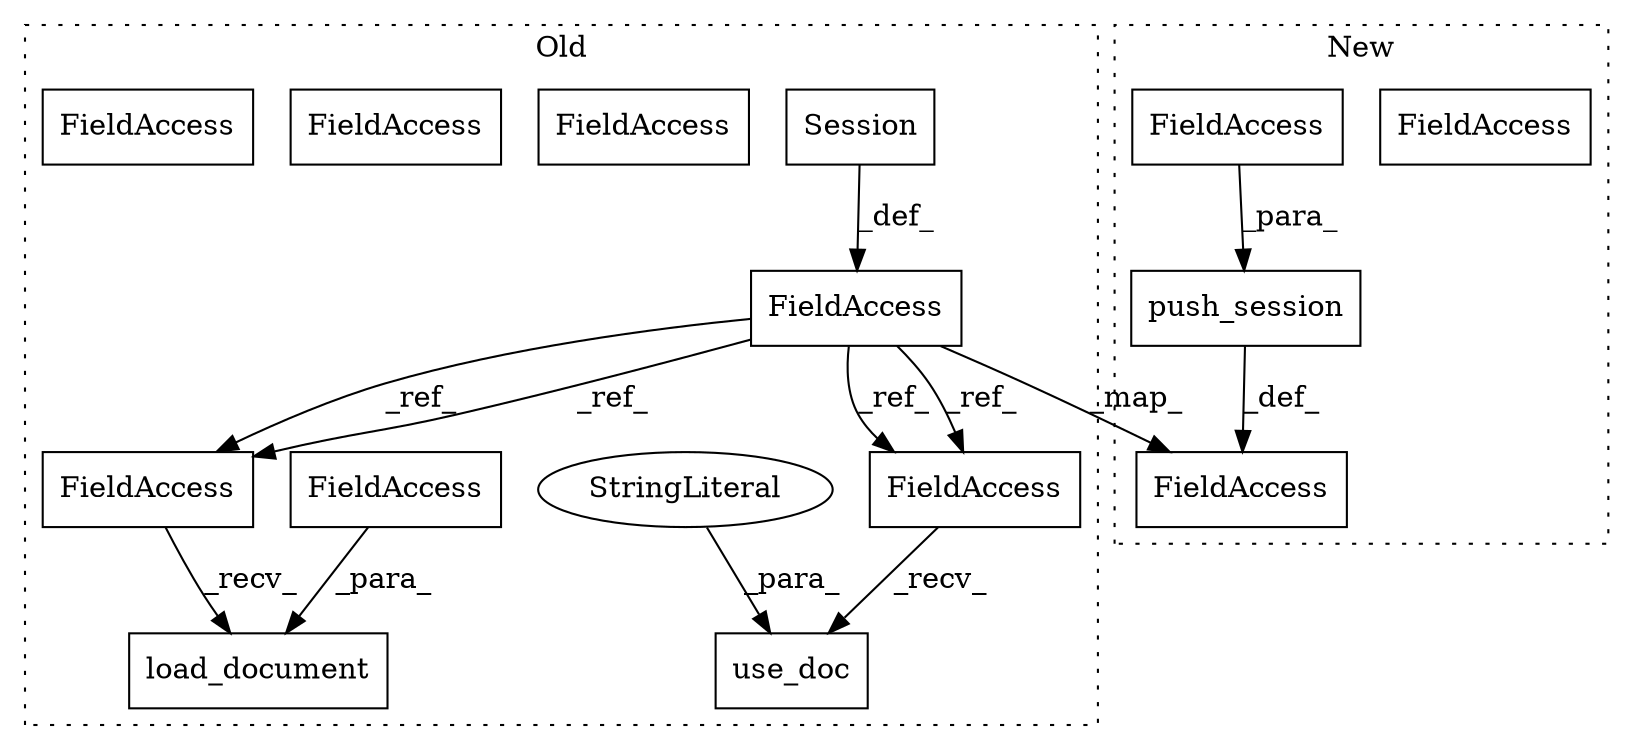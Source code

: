digraph G {
subgraph cluster0 {
1 [label="Session" a="32" s="822" l="9" shape="box"];
3 [label="use_doc" a="32" s="845,869" l="8,1" shape="box"];
4 [label="StringLiteral" a="45" s="853" l="16" shape="ellipse"];
5 [label="load_document" a="32" s="884,906" l="14,1" shape="box"];
6 [label="FieldAccess" a="22" s="898" l="8" shape="box"];
7 [label="FieldAccess" a="22" s="876" l="7" shape="box"];
9 [label="FieldAccess" a="22" s="837" l="7" shape="box"];
10 [label="FieldAccess" a="22" s="814" l="7" shape="box"];
12 [label="FieldAccess" a="22" s="898" l="8" shape="box"];
14 [label="FieldAccess" a="22" s="876" l="7" shape="box"];
15 [label="FieldAccess" a="22" s="837" l="7" shape="box"];
label = "Old";
style="dotted";
}
subgraph cluster1 {
2 [label="push_session" a="32" s="826,847" l="13,1" shape="box"];
8 [label="FieldAccess" a="22" s="839" l="8" shape="box"];
11 [label="FieldAccess" a="22" s="818" l="7" shape="box"];
13 [label="FieldAccess" a="22" s="839" l="8" shape="box"];
label = "New";
style="dotted";
}
1 -> 10 [label="_def_"];
2 -> 11 [label="_def_"];
4 -> 3 [label="_para_"];
10 -> 14 [label="_ref_"];
10 -> 15 [label="_ref_"];
10 -> 15 [label="_ref_"];
10 -> 14 [label="_ref_"];
10 -> 11 [label="_map_"];
12 -> 5 [label="_para_"];
13 -> 2 [label="_para_"];
14 -> 5 [label="_recv_"];
15 -> 3 [label="_recv_"];
}